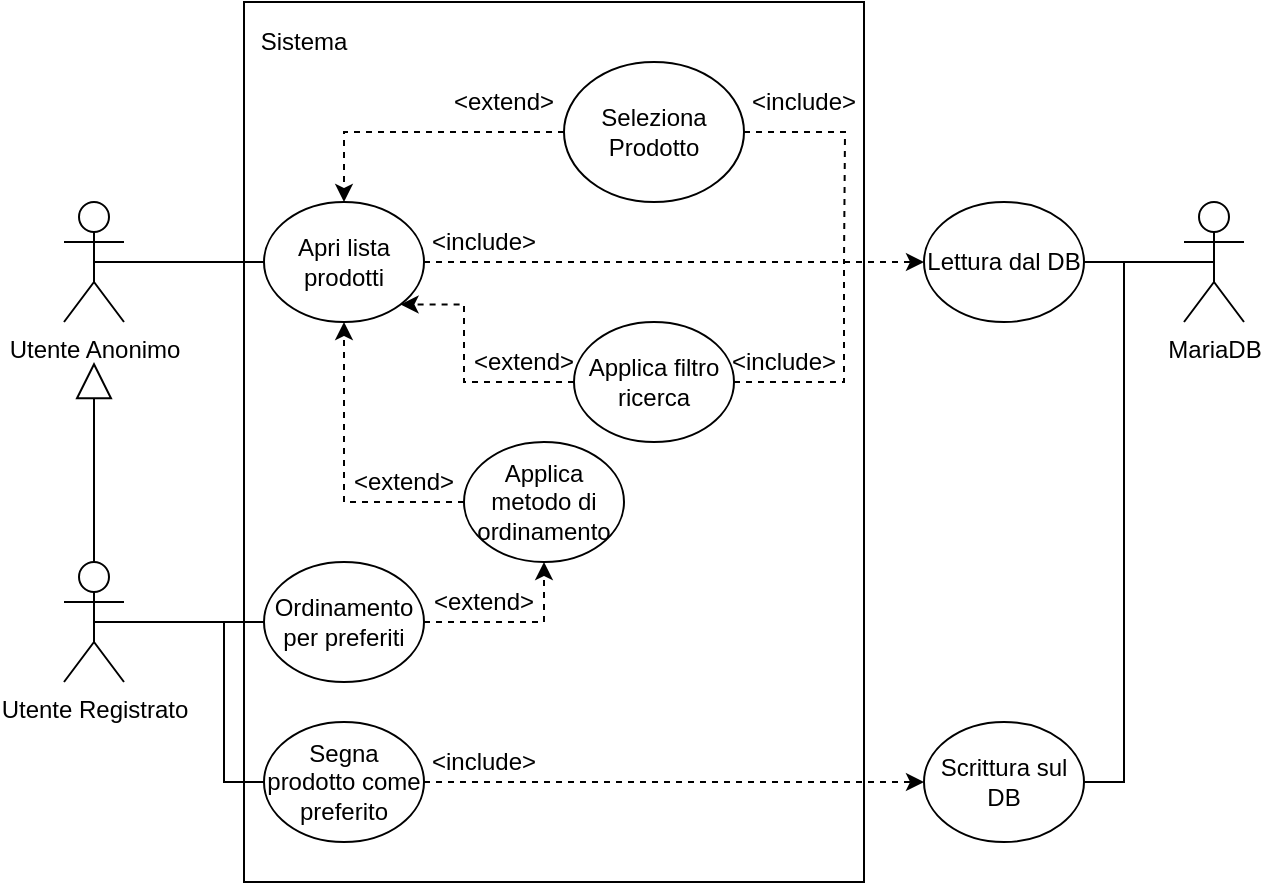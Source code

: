 <mxfile version="14.6.13" type="device"><diagram id="YrmtrR5xhW-ZRNekcNNf" name="Pagina-1"><mxGraphModel dx="749" dy="1383" grid="1" gridSize="10" guides="1" tooltips="1" connect="1" arrows="1" fold="1" page="1" pageScale="1" pageWidth="1169" pageHeight="827" math="0" shadow="0"><root><mxCell id="0"/><mxCell id="1" parent="0"/><mxCell id="XUO789_bz-ScpYC1_BGr-43" value="" style="rounded=0;whiteSpace=wrap;html=1;" parent="1" vertex="1"><mxGeometry x="150" y="-70" width="310" height="440" as="geometry"/></mxCell><mxCell id="XUO789_bz-ScpYC1_BGr-22" style="edgeStyle=orthogonalEdgeStyle;rounded=0;orthogonalLoop=1;jettySize=auto;html=1;exitX=0.5;exitY=0.5;exitDx=0;exitDy=0;exitPerimeter=0;endArrow=none;endFill=0;" parent="1" source="iA_5aMj8S0JRLhRl9lnd-1" target="XUO789_bz-ScpYC1_BGr-20" edge="1"><mxGeometry relative="1" as="geometry"><Array as="points"><mxPoint x="140" y="240"/><mxPoint x="140" y="320"/></Array></mxGeometry></mxCell><mxCell id="TuRLyTeoydkpfKBU2zrA-2" style="edgeStyle=orthogonalEdgeStyle;rounded=0;orthogonalLoop=1;jettySize=auto;html=1;exitX=0.5;exitY=0.5;exitDx=0;exitDy=0;exitPerimeter=0;endArrow=none;endFill=0;" edge="1" parent="1" source="iA_5aMj8S0JRLhRl9lnd-1" target="TuRLyTeoydkpfKBU2zrA-1"><mxGeometry relative="1" as="geometry"/></mxCell><mxCell id="iA_5aMj8S0JRLhRl9lnd-1" value="Utente Registrato" style="shape=umlActor;verticalLabelPosition=bottom;verticalAlign=top;html=1;outlineConnect=0;" parent="1" vertex="1"><mxGeometry x="60" y="210" width="30" height="60" as="geometry"/></mxCell><mxCell id="XUO789_bz-ScpYC1_BGr-21" style="edgeStyle=orthogonalEdgeStyle;rounded=0;orthogonalLoop=1;jettySize=auto;html=1;exitX=0.5;exitY=0.5;exitDx=0;exitDy=0;exitPerimeter=0;endArrow=none;endFill=0;" parent="1" source="XUO789_bz-ScpYC1_BGr-11" target="XUO789_bz-ScpYC1_BGr-15" edge="1"><mxGeometry relative="1" as="geometry"/></mxCell><mxCell id="XUO789_bz-ScpYC1_BGr-11" value="Utente Anonimo" style="shape=umlActor;verticalLabelPosition=bottom;verticalAlign=top;html=1;outlineConnect=0;" parent="1" vertex="1"><mxGeometry x="60" y="30" width="30" height="60" as="geometry"/></mxCell><mxCell id="XUO789_bz-ScpYC1_BGr-14" value="" style="endArrow=block;endSize=16;endFill=0;html=1;exitX=0.5;exitY=0;exitDx=0;exitDy=0;exitPerimeter=0;" parent="1" source="iA_5aMj8S0JRLhRl9lnd-1" edge="1"><mxGeometry width="160" relative="1" as="geometry"><mxPoint x="320" y="240" as="sourcePoint"/><mxPoint x="75" y="110" as="targetPoint"/></mxGeometry></mxCell><mxCell id="XUO789_bz-ScpYC1_BGr-32" style="edgeStyle=orthogonalEdgeStyle;rounded=0;orthogonalLoop=1;jettySize=auto;html=1;exitX=1;exitY=0.5;exitDx=0;exitDy=0;dashed=1;startArrow=none;startFill=0;endArrow=classic;endFill=1;" parent="1" source="XUO789_bz-ScpYC1_BGr-15" target="XUO789_bz-ScpYC1_BGr-28" edge="1"><mxGeometry relative="1" as="geometry"/></mxCell><mxCell id="XUO789_bz-ScpYC1_BGr-15" value="Apri lista prodotti" style="ellipse;whiteSpace=wrap;html=1;" parent="1" vertex="1"><mxGeometry x="160" y="30" width="80" height="60" as="geometry"/></mxCell><mxCell id="XUO789_bz-ScpYC1_BGr-16" value="MariaDB" style="shape=umlActor;verticalLabelPosition=bottom;verticalAlign=top;html=1;outlineConnect=0;" parent="1" vertex="1"><mxGeometry x="620" y="30" width="30" height="60" as="geometry"/></mxCell><mxCell id="XUO789_bz-ScpYC1_BGr-26" style="edgeStyle=orthogonalEdgeStyle;rounded=0;orthogonalLoop=1;jettySize=auto;html=1;exitX=0;exitY=0.5;exitDx=0;exitDy=0;entryX=1;entryY=1;entryDx=0;entryDy=0;dashed=1;startArrow=none;startFill=0;endArrow=classic;endFill=1;" parent="1" source="XUO789_bz-ScpYC1_BGr-17" target="XUO789_bz-ScpYC1_BGr-15" edge="1"><mxGeometry relative="1" as="geometry"><Array as="points"><mxPoint x="260" y="120"/><mxPoint x="260" y="81"/></Array></mxGeometry></mxCell><mxCell id="gbkv7DTNdqUsuRXsmwcT-1" style="edgeStyle=orthogonalEdgeStyle;rounded=0;orthogonalLoop=1;jettySize=auto;html=1;exitX=1;exitY=0.5;exitDx=0;exitDy=0;endArrow=none;endFill=0;dashed=1;" parent="1" source="XUO789_bz-ScpYC1_BGr-17" edge="1"><mxGeometry relative="1" as="geometry"><mxPoint x="450" y="60" as="targetPoint"/><Array as="points"><mxPoint x="450" y="120"/><mxPoint x="450" y="60"/></Array></mxGeometry></mxCell><mxCell id="XUO789_bz-ScpYC1_BGr-17" value="Applica filtro ricerca" style="ellipse;whiteSpace=wrap;html=1;" parent="1" vertex="1"><mxGeometry x="315" y="90" width="80" height="60" as="geometry"/></mxCell><mxCell id="XUO789_bz-ScpYC1_BGr-23" style="edgeStyle=orthogonalEdgeStyle;rounded=0;orthogonalLoop=1;jettySize=auto;html=1;exitX=0;exitY=0.5;exitDx=0;exitDy=0;endArrow=classic;endFill=1;startArrow=none;startFill=0;dashed=1;entryX=0.5;entryY=0;entryDx=0;entryDy=0;" parent="1" source="XUO789_bz-ScpYC1_BGr-18" target="XUO789_bz-ScpYC1_BGr-15" edge="1"><mxGeometry relative="1" as="geometry"/></mxCell><mxCell id="TuRLyTeoydkpfKBU2zrA-6" style="edgeStyle=orthogonalEdgeStyle;rounded=0;orthogonalLoop=1;jettySize=auto;html=1;exitX=1;exitY=0.5;exitDx=0;exitDy=0;dashed=1;endArrow=none;endFill=0;" edge="1" parent="1" source="XUO789_bz-ScpYC1_BGr-18"><mxGeometry relative="1" as="geometry"><mxPoint x="450" y="60" as="targetPoint"/></mxGeometry></mxCell><mxCell id="XUO789_bz-ScpYC1_BGr-18" value="Seleziona Prodotto" style="ellipse;whiteSpace=wrap;html=1;" parent="1" vertex="1"><mxGeometry x="310" y="-40" width="90" height="70" as="geometry"/></mxCell><mxCell id="XUO789_bz-ScpYC1_BGr-35" style="edgeStyle=orthogonalEdgeStyle;rounded=0;orthogonalLoop=1;jettySize=auto;html=1;exitX=0;exitY=0.5;exitDx=0;exitDy=0;entryX=0.5;entryY=1;entryDx=0;entryDy=0;dashed=1;startArrow=none;startFill=0;endArrow=classic;endFill=1;" parent="1" source="XUO789_bz-ScpYC1_BGr-19" target="XUO789_bz-ScpYC1_BGr-15" edge="1"><mxGeometry relative="1" as="geometry"/></mxCell><mxCell id="XUO789_bz-ScpYC1_BGr-19" value="Applica metodo di ordinamento" style="ellipse;whiteSpace=wrap;html=1;" parent="1" vertex="1"><mxGeometry x="260" y="150" width="80" height="60" as="geometry"/></mxCell><mxCell id="XUO789_bz-ScpYC1_BGr-40" style="edgeStyle=orthogonalEdgeStyle;rounded=0;orthogonalLoop=1;jettySize=auto;html=1;exitX=1;exitY=0.5;exitDx=0;exitDy=0;dashed=1;startArrow=none;startFill=0;endArrow=classic;endFill=1;" parent="1" source="XUO789_bz-ScpYC1_BGr-20" target="XUO789_bz-ScpYC1_BGr-39" edge="1"><mxGeometry relative="1" as="geometry"/></mxCell><mxCell id="XUO789_bz-ScpYC1_BGr-20" value="Segna prodotto come preferito" style="ellipse;whiteSpace=wrap;html=1;" parent="1" vertex="1"><mxGeometry x="160" y="290" width="80" height="60" as="geometry"/></mxCell><mxCell id="XUO789_bz-ScpYC1_BGr-24" value="&amp;lt;extend&amp;gt;" style="text;html=1;strokeColor=none;fillColor=none;align=center;verticalAlign=middle;whiteSpace=wrap;rounded=0;" parent="1" vertex="1"><mxGeometry x="260" y="-30" width="40" height="20" as="geometry"/></mxCell><mxCell id="XUO789_bz-ScpYC1_BGr-27" value="&amp;lt;extend&amp;gt;" style="text;html=1;strokeColor=none;fillColor=none;align=center;verticalAlign=middle;whiteSpace=wrap;rounded=0;" parent="1" vertex="1"><mxGeometry x="270" y="100" width="40" height="20" as="geometry"/></mxCell><mxCell id="XUO789_bz-ScpYC1_BGr-30" style="edgeStyle=orthogonalEdgeStyle;rounded=0;orthogonalLoop=1;jettySize=auto;html=1;exitX=1;exitY=0.5;exitDx=0;exitDy=0;entryX=0.5;entryY=0.5;entryDx=0;entryDy=0;entryPerimeter=0;startArrow=none;startFill=0;endArrow=none;endFill=0;" parent="1" source="XUO789_bz-ScpYC1_BGr-28" target="XUO789_bz-ScpYC1_BGr-16" edge="1"><mxGeometry relative="1" as="geometry"/></mxCell><mxCell id="XUO789_bz-ScpYC1_BGr-28" value="Lettura dal DB" style="ellipse;whiteSpace=wrap;html=1;" parent="1" vertex="1"><mxGeometry x="490" y="30" width="80" height="60" as="geometry"/></mxCell><mxCell id="XUO789_bz-ScpYC1_BGr-33" value="&amp;lt;include&amp;gt;" style="text;html=1;strokeColor=none;fillColor=none;align=center;verticalAlign=middle;whiteSpace=wrap;rounded=0;" parent="1" vertex="1"><mxGeometry x="250" y="40" width="40" height="20" as="geometry"/></mxCell><mxCell id="XUO789_bz-ScpYC1_BGr-34" value="&amp;lt;include&amp;gt;" style="text;html=1;strokeColor=none;fillColor=none;align=center;verticalAlign=middle;whiteSpace=wrap;rounded=0;" parent="1" vertex="1"><mxGeometry x="400" y="100" width="40" height="20" as="geometry"/></mxCell><mxCell id="XUO789_bz-ScpYC1_BGr-36" value="&amp;lt;extend&amp;gt;" style="text;html=1;strokeColor=none;fillColor=none;align=center;verticalAlign=middle;whiteSpace=wrap;rounded=0;" parent="1" vertex="1"><mxGeometry x="210" y="160" width="40" height="20" as="geometry"/></mxCell><mxCell id="XUO789_bz-ScpYC1_BGr-42" style="edgeStyle=orthogonalEdgeStyle;rounded=0;orthogonalLoop=1;jettySize=auto;html=1;exitX=1;exitY=0.5;exitDx=0;exitDy=0;entryX=0.5;entryY=0.5;entryDx=0;entryDy=0;entryPerimeter=0;startArrow=none;startFill=0;endArrow=none;endFill=0;" parent="1" source="XUO789_bz-ScpYC1_BGr-39" target="XUO789_bz-ScpYC1_BGr-16" edge="1"><mxGeometry relative="1" as="geometry"><Array as="points"><mxPoint x="590" y="320"/><mxPoint x="590" y="60"/></Array></mxGeometry></mxCell><mxCell id="XUO789_bz-ScpYC1_BGr-39" value="Scrittura sul DB" style="ellipse;whiteSpace=wrap;html=1;" parent="1" vertex="1"><mxGeometry x="490" y="290" width="80" height="60" as="geometry"/></mxCell><mxCell id="XUO789_bz-ScpYC1_BGr-41" value="&amp;lt;include&amp;gt;" style="text;html=1;strokeColor=none;fillColor=none;align=center;verticalAlign=middle;whiteSpace=wrap;rounded=0;" parent="1" vertex="1"><mxGeometry x="250" y="300" width="40" height="20" as="geometry"/></mxCell><mxCell id="XUO789_bz-ScpYC1_BGr-44" value="Sistema" style="text;html=1;strokeColor=none;fillColor=none;align=center;verticalAlign=middle;whiteSpace=wrap;rounded=0;" parent="1" vertex="1"><mxGeometry x="160" y="-60" width="40" height="20" as="geometry"/></mxCell><mxCell id="TuRLyTeoydkpfKBU2zrA-3" style="edgeStyle=orthogonalEdgeStyle;rounded=0;orthogonalLoop=1;jettySize=auto;html=1;exitX=1;exitY=0.5;exitDx=0;exitDy=0;entryX=0.5;entryY=1;entryDx=0;entryDy=0;endArrow=classic;endFill=1;dashed=1;" edge="1" parent="1" source="TuRLyTeoydkpfKBU2zrA-1" target="XUO789_bz-ScpYC1_BGr-19"><mxGeometry relative="1" as="geometry"/></mxCell><mxCell id="TuRLyTeoydkpfKBU2zrA-1" value="Ordinamento per preferiti" style="ellipse;whiteSpace=wrap;html=1;" vertex="1" parent="1"><mxGeometry x="160" y="210" width="80" height="60" as="geometry"/></mxCell><mxCell id="TuRLyTeoydkpfKBU2zrA-4" value="&amp;lt;extend&amp;gt;" style="text;html=1;strokeColor=none;fillColor=none;align=center;verticalAlign=middle;whiteSpace=wrap;rounded=0;" vertex="1" parent="1"><mxGeometry x="250" y="220" width="40" height="20" as="geometry"/></mxCell><mxCell id="TuRLyTeoydkpfKBU2zrA-7" value="&amp;lt;include&amp;gt;" style="text;html=1;strokeColor=none;fillColor=none;align=center;verticalAlign=middle;whiteSpace=wrap;rounded=0;" vertex="1" parent="1"><mxGeometry x="410" y="-30" width="40" height="20" as="geometry"/></mxCell></root></mxGraphModel></diagram></mxfile>